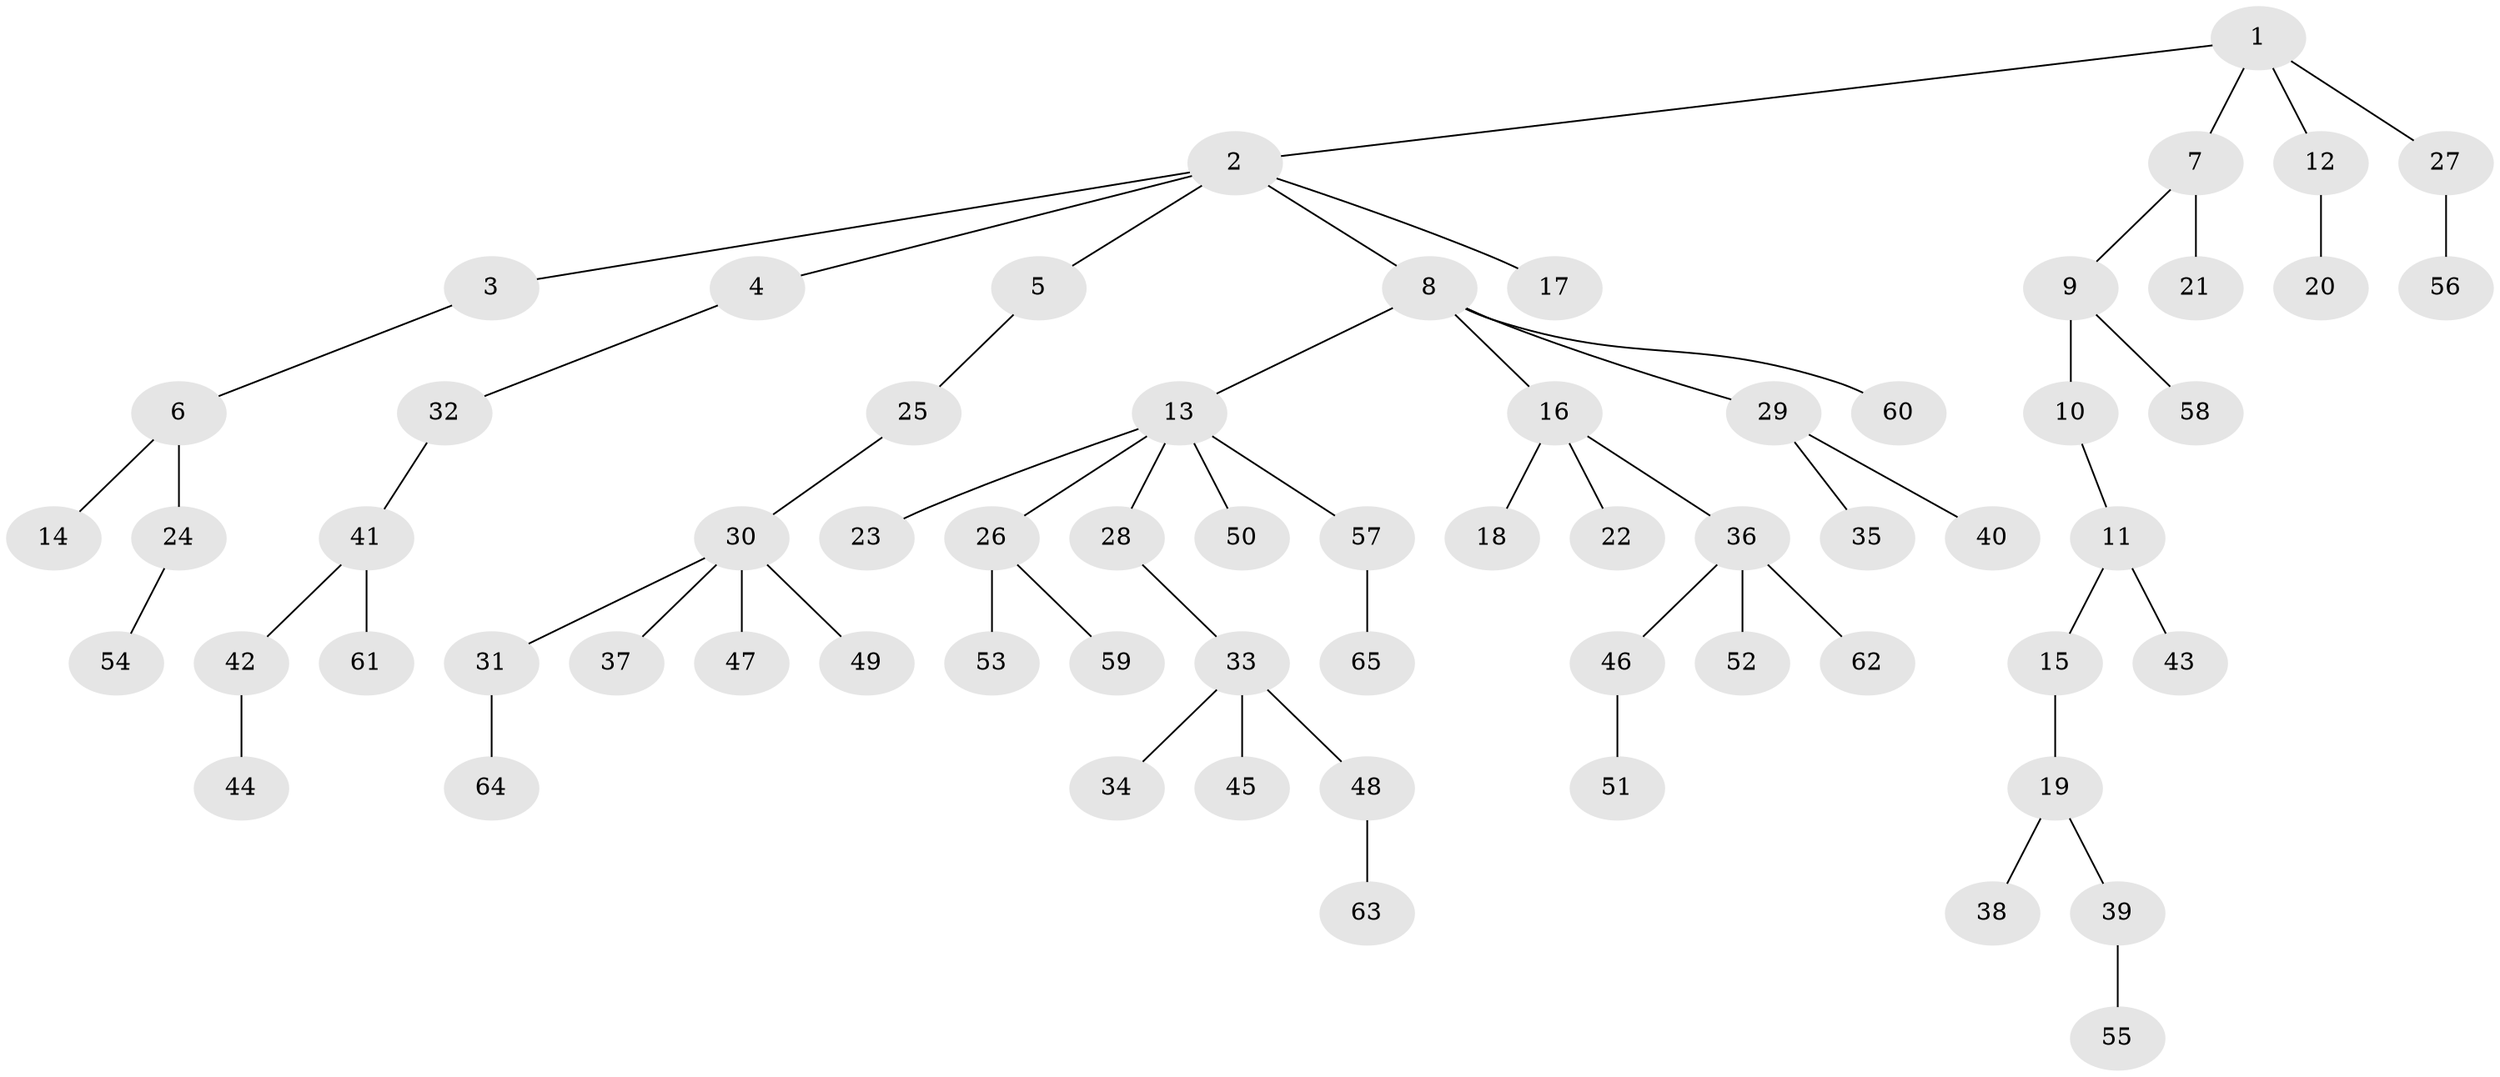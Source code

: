 // coarse degree distribution, {4: 0.06666666666666667, 6: 0.022222222222222223, 2: 0.2, 3: 0.13333333333333333, 5: 0.044444444444444446, 1: 0.5333333333333333}
// Generated by graph-tools (version 1.1) at 2025/52/02/27/25 19:52:10]
// undirected, 65 vertices, 64 edges
graph export_dot {
graph [start="1"]
  node [color=gray90,style=filled];
  1;
  2;
  3;
  4;
  5;
  6;
  7;
  8;
  9;
  10;
  11;
  12;
  13;
  14;
  15;
  16;
  17;
  18;
  19;
  20;
  21;
  22;
  23;
  24;
  25;
  26;
  27;
  28;
  29;
  30;
  31;
  32;
  33;
  34;
  35;
  36;
  37;
  38;
  39;
  40;
  41;
  42;
  43;
  44;
  45;
  46;
  47;
  48;
  49;
  50;
  51;
  52;
  53;
  54;
  55;
  56;
  57;
  58;
  59;
  60;
  61;
  62;
  63;
  64;
  65;
  1 -- 2;
  1 -- 7;
  1 -- 12;
  1 -- 27;
  2 -- 3;
  2 -- 4;
  2 -- 5;
  2 -- 8;
  2 -- 17;
  3 -- 6;
  4 -- 32;
  5 -- 25;
  6 -- 14;
  6 -- 24;
  7 -- 9;
  7 -- 21;
  8 -- 13;
  8 -- 16;
  8 -- 29;
  8 -- 60;
  9 -- 10;
  9 -- 58;
  10 -- 11;
  11 -- 15;
  11 -- 43;
  12 -- 20;
  13 -- 23;
  13 -- 26;
  13 -- 28;
  13 -- 50;
  13 -- 57;
  15 -- 19;
  16 -- 18;
  16 -- 22;
  16 -- 36;
  19 -- 38;
  19 -- 39;
  24 -- 54;
  25 -- 30;
  26 -- 53;
  26 -- 59;
  27 -- 56;
  28 -- 33;
  29 -- 35;
  29 -- 40;
  30 -- 31;
  30 -- 37;
  30 -- 47;
  30 -- 49;
  31 -- 64;
  32 -- 41;
  33 -- 34;
  33 -- 45;
  33 -- 48;
  36 -- 46;
  36 -- 52;
  36 -- 62;
  39 -- 55;
  41 -- 42;
  41 -- 61;
  42 -- 44;
  46 -- 51;
  48 -- 63;
  57 -- 65;
}
